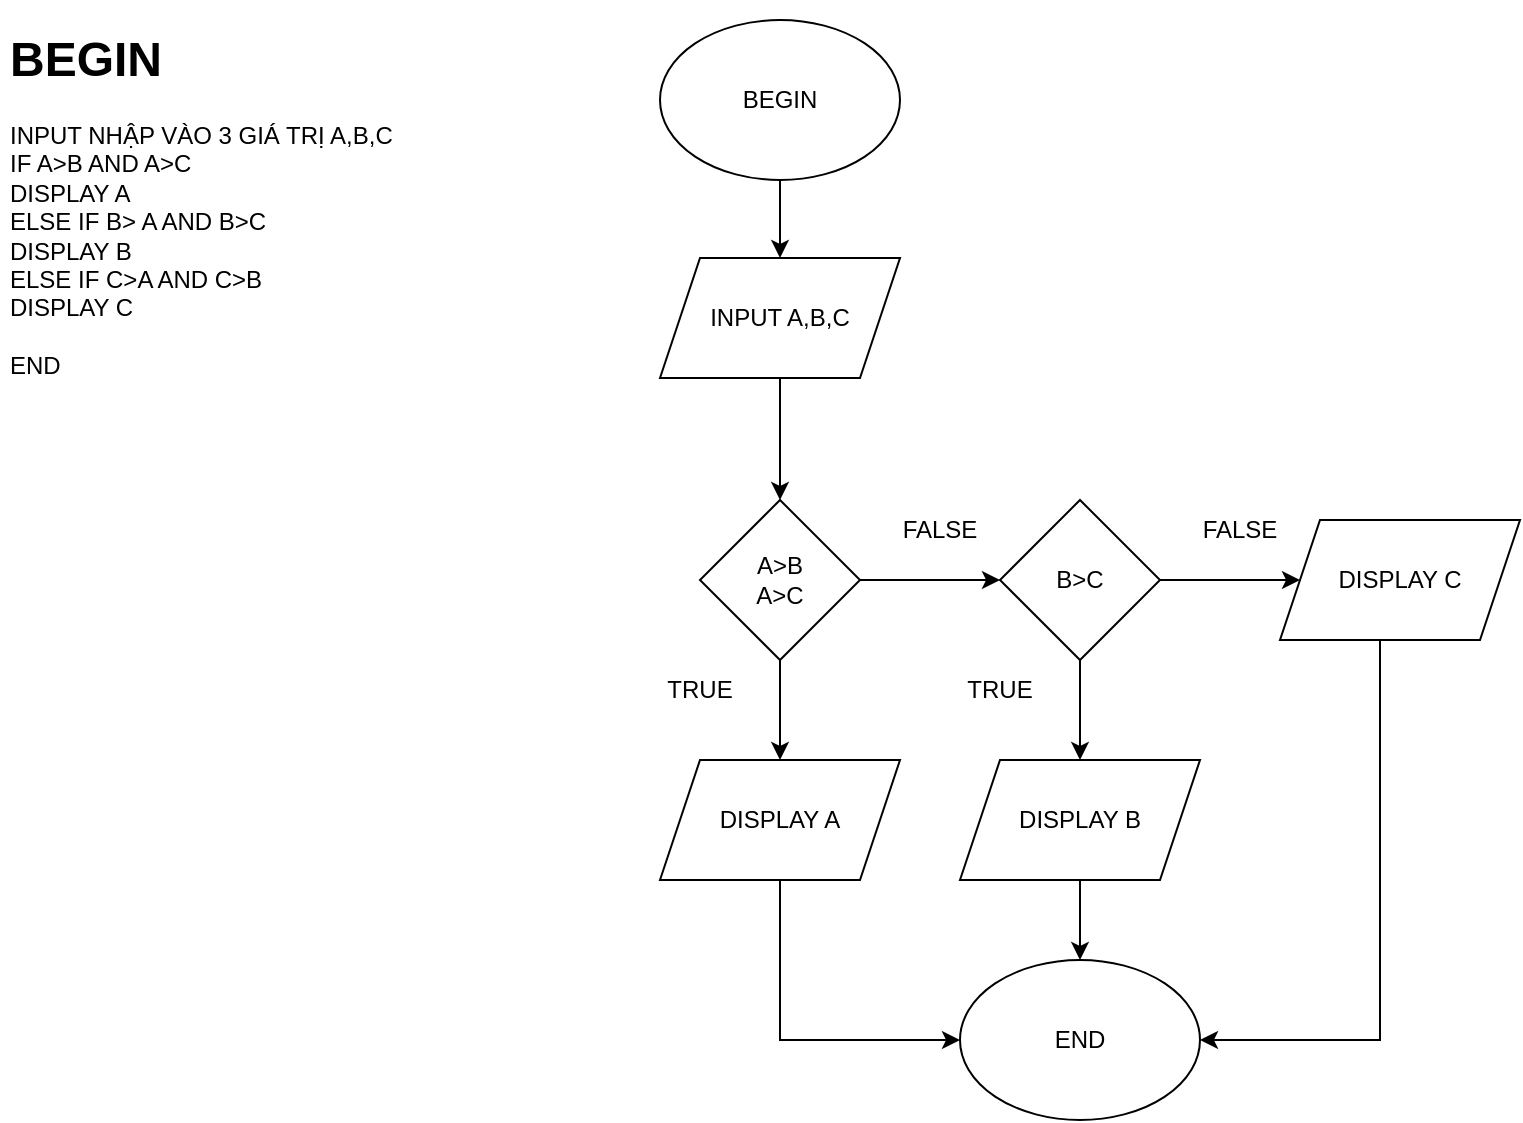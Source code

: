 <mxfile version="17.2.5" type="device"><diagram id="p1rA558STE74R8Mq6xjl" name="Page-1"><mxGraphModel dx="807" dy="535" grid="1" gridSize="10" guides="1" tooltips="1" connect="1" arrows="1" fold="1" page="1" pageScale="1" pageWidth="827" pageHeight="1169" math="0" shadow="0"><root><mxCell id="0"/><mxCell id="1" parent="0"/><mxCell id="6ZcizjAyWb7RH24Pmx0--1" value="&lt;h1&gt;BEGIN&lt;/h1&gt;&lt;div&gt;INPUT NHẬP VÀO 3 GIÁ TRỊ A,B,C&lt;/div&gt;&lt;div&gt;IF A&amp;gt;B AND A&amp;gt;C&lt;/div&gt;&lt;div&gt;DISPLAY A&lt;/div&gt;&lt;div&gt;ELSE IF B&amp;gt; A AND B&amp;gt;C&lt;/div&gt;&lt;div&gt;DISPLAY B&lt;/div&gt;&lt;div&gt;ELSE IF C&amp;gt;A AND C&amp;gt;B&lt;/div&gt;&lt;div&gt;DISPLAY C&lt;/div&gt;&lt;div&gt;&lt;br&gt;&lt;/div&gt;&lt;div&gt;END&amp;nbsp;&lt;/div&gt;" style="text;html=1;strokeColor=none;fillColor=none;spacing=5;spacingTop=-20;whiteSpace=wrap;overflow=hidden;rounded=0;" vertex="1" parent="1"><mxGeometry x="20" y="10" width="230" height="179" as="geometry"/></mxCell><mxCell id="6ZcizjAyWb7RH24Pmx0--4" style="edgeStyle=orthogonalEdgeStyle;rounded=0;orthogonalLoop=1;jettySize=auto;html=1;exitX=0.5;exitY=1;exitDx=0;exitDy=0;entryX=0.5;entryY=0;entryDx=0;entryDy=0;" edge="1" parent="1" source="6ZcizjAyWb7RH24Pmx0--2" target="6ZcizjAyWb7RH24Pmx0--3"><mxGeometry relative="1" as="geometry"/></mxCell><mxCell id="6ZcizjAyWb7RH24Pmx0--2" value="BEGIN" style="ellipse;whiteSpace=wrap;html=1;" vertex="1" parent="1"><mxGeometry x="350" y="10" width="120" height="80" as="geometry"/></mxCell><mxCell id="6ZcizjAyWb7RH24Pmx0--6" style="edgeStyle=orthogonalEdgeStyle;rounded=0;orthogonalLoop=1;jettySize=auto;html=1;entryX=0.5;entryY=0;entryDx=0;entryDy=0;" edge="1" parent="1" source="6ZcizjAyWb7RH24Pmx0--3" target="6ZcizjAyWb7RH24Pmx0--5"><mxGeometry relative="1" as="geometry"/></mxCell><mxCell id="6ZcizjAyWb7RH24Pmx0--3" value="INPUT A,B,C" style="shape=parallelogram;perimeter=parallelogramPerimeter;whiteSpace=wrap;html=1;fixedSize=1;" vertex="1" parent="1"><mxGeometry x="350" y="129" width="120" height="60" as="geometry"/></mxCell><mxCell id="6ZcizjAyWb7RH24Pmx0--8" style="edgeStyle=orthogonalEdgeStyle;rounded=0;orthogonalLoop=1;jettySize=auto;html=1;" edge="1" parent="1" source="6ZcizjAyWb7RH24Pmx0--5"><mxGeometry relative="1" as="geometry"><mxPoint x="520" y="290" as="targetPoint"/></mxGeometry></mxCell><mxCell id="6ZcizjAyWb7RH24Pmx0--9" style="edgeStyle=orthogonalEdgeStyle;rounded=0;orthogonalLoop=1;jettySize=auto;html=1;" edge="1" parent="1" source="6ZcizjAyWb7RH24Pmx0--5"><mxGeometry relative="1" as="geometry"><mxPoint x="410" y="380" as="targetPoint"/></mxGeometry></mxCell><mxCell id="6ZcizjAyWb7RH24Pmx0--5" value="A&amp;gt;B&lt;br&gt;A&amp;gt;C" style="rhombus;whiteSpace=wrap;html=1;" vertex="1" parent="1"><mxGeometry x="370" y="250" width="80" height="80" as="geometry"/></mxCell><mxCell id="6ZcizjAyWb7RH24Pmx0--25" style="edgeStyle=orthogonalEdgeStyle;rounded=0;orthogonalLoop=1;jettySize=auto;html=1;entryX=0;entryY=0.5;entryDx=0;entryDy=0;" edge="1" parent="1" source="6ZcizjAyWb7RH24Pmx0--10" target="6ZcizjAyWb7RH24Pmx0--24"><mxGeometry relative="1" as="geometry"><Array as="points"><mxPoint x="410" y="520"/></Array></mxGeometry></mxCell><mxCell id="6ZcizjAyWb7RH24Pmx0--10" value="DISPLAY A" style="shape=parallelogram;perimeter=parallelogramPerimeter;whiteSpace=wrap;html=1;fixedSize=1;" vertex="1" parent="1"><mxGeometry x="350" y="380" width="120" height="60" as="geometry"/></mxCell><mxCell id="6ZcizjAyWb7RH24Pmx0--14" style="edgeStyle=orthogonalEdgeStyle;rounded=0;orthogonalLoop=1;jettySize=auto;html=1;" edge="1" parent="1" source="6ZcizjAyWb7RH24Pmx0--11"><mxGeometry relative="1" as="geometry"><mxPoint x="560" y="380" as="targetPoint"/></mxGeometry></mxCell><mxCell id="6ZcizjAyWb7RH24Pmx0--18" style="edgeStyle=orthogonalEdgeStyle;rounded=0;orthogonalLoop=1;jettySize=auto;html=1;" edge="1" parent="1" source="6ZcizjAyWb7RH24Pmx0--11"><mxGeometry relative="1" as="geometry"><mxPoint x="670" y="290" as="targetPoint"/><Array as="points"><mxPoint x="670" y="290"/></Array></mxGeometry></mxCell><mxCell id="6ZcizjAyWb7RH24Pmx0--11" value="B&amp;gt;C" style="rhombus;whiteSpace=wrap;html=1;" vertex="1" parent="1"><mxGeometry x="520" y="250" width="80" height="80" as="geometry"/></mxCell><mxCell id="6ZcizjAyWb7RH24Pmx0--12" value="TRUE" style="text;html=1;strokeColor=none;fillColor=none;align=center;verticalAlign=middle;whiteSpace=wrap;rounded=0;" vertex="1" parent="1"><mxGeometry x="340" y="330" width="60" height="30" as="geometry"/></mxCell><mxCell id="6ZcizjAyWb7RH24Pmx0--13" value="FALSE" style="text;html=1;strokeColor=none;fillColor=none;align=center;verticalAlign=middle;whiteSpace=wrap;rounded=0;" vertex="1" parent="1"><mxGeometry x="460" y="250" width="60" height="30" as="geometry"/></mxCell><mxCell id="6ZcizjAyWb7RH24Pmx0--27" style="edgeStyle=orthogonalEdgeStyle;rounded=0;orthogonalLoop=1;jettySize=auto;html=1;" edge="1" parent="1" source="6ZcizjAyWb7RH24Pmx0--15" target="6ZcizjAyWb7RH24Pmx0--24"><mxGeometry relative="1" as="geometry"/></mxCell><mxCell id="6ZcizjAyWb7RH24Pmx0--15" value="DISPLAY B" style="shape=parallelogram;perimeter=parallelogramPerimeter;whiteSpace=wrap;html=1;fixedSize=1;" vertex="1" parent="1"><mxGeometry x="500" y="380" width="120" height="60" as="geometry"/></mxCell><mxCell id="6ZcizjAyWb7RH24Pmx0--16" value="TRUE" style="text;html=1;strokeColor=none;fillColor=none;align=center;verticalAlign=middle;whiteSpace=wrap;rounded=0;" vertex="1" parent="1"><mxGeometry x="490" y="330" width="60" height="30" as="geometry"/></mxCell><mxCell id="6ZcizjAyWb7RH24Pmx0--17" value="FALSE" style="text;html=1;strokeColor=none;fillColor=none;align=center;verticalAlign=middle;whiteSpace=wrap;rounded=0;" vertex="1" parent="1"><mxGeometry x="610" y="250" width="60" height="30" as="geometry"/></mxCell><mxCell id="6ZcizjAyWb7RH24Pmx0--28" style="edgeStyle=orthogonalEdgeStyle;rounded=0;orthogonalLoop=1;jettySize=auto;html=1;entryX=1;entryY=0.5;entryDx=0;entryDy=0;" edge="1" parent="1" source="6ZcizjAyWb7RH24Pmx0--21" target="6ZcizjAyWb7RH24Pmx0--24"><mxGeometry relative="1" as="geometry"><Array as="points"><mxPoint x="710" y="520"/></Array></mxGeometry></mxCell><mxCell id="6ZcizjAyWb7RH24Pmx0--21" value="DISPLAY C" style="shape=parallelogram;perimeter=parallelogramPerimeter;whiteSpace=wrap;html=1;fixedSize=1;" vertex="1" parent="1"><mxGeometry x="660" y="260" width="120" height="60" as="geometry"/></mxCell><mxCell id="6ZcizjAyWb7RH24Pmx0--24" value="END" style="ellipse;whiteSpace=wrap;html=1;" vertex="1" parent="1"><mxGeometry x="500" y="480" width="120" height="80" as="geometry"/></mxCell></root></mxGraphModel></diagram></mxfile>